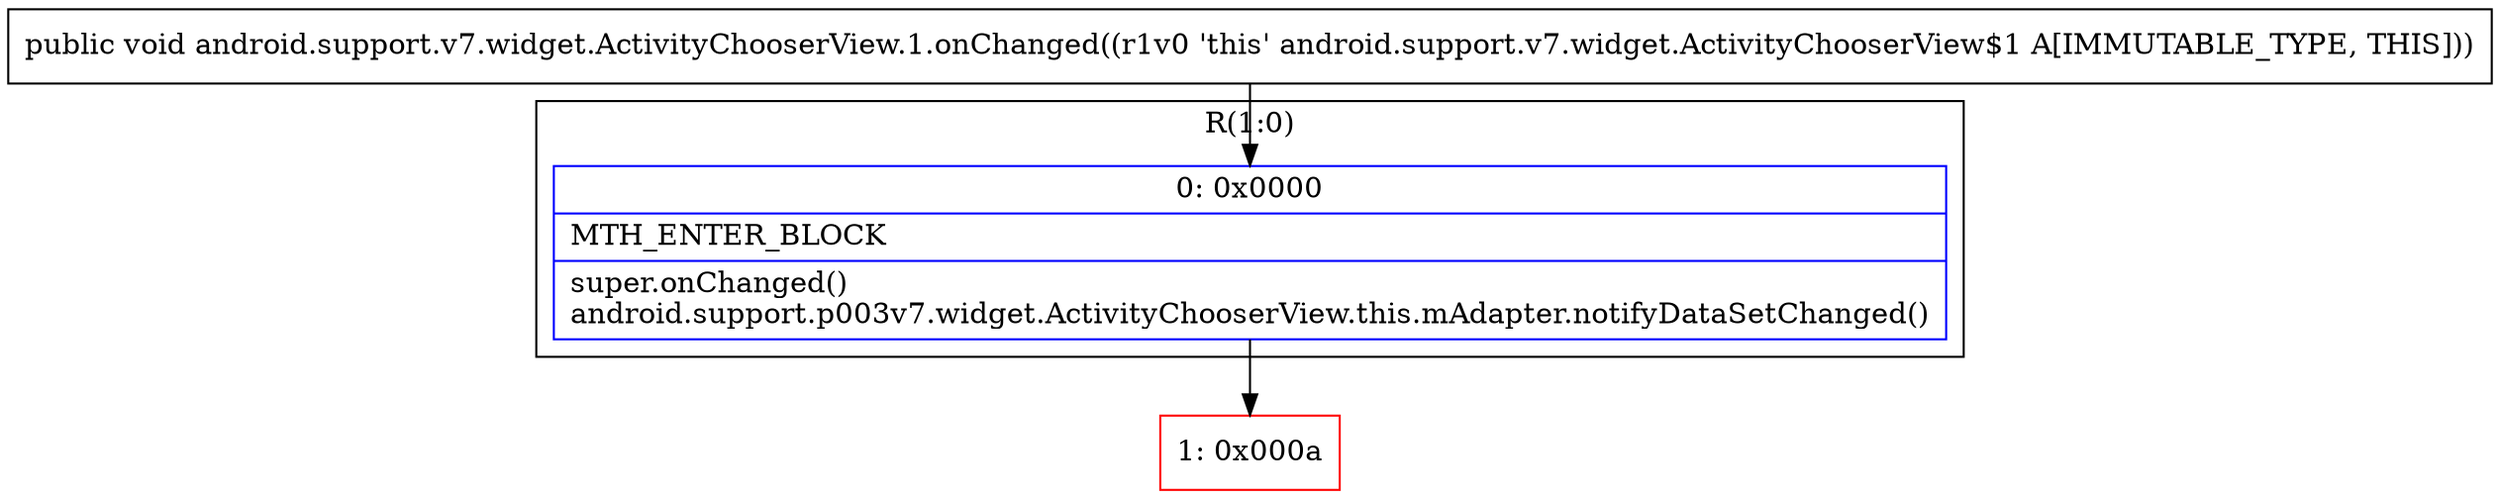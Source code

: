 digraph "CFG forandroid.support.v7.widget.ActivityChooserView.1.onChanged()V" {
subgraph cluster_Region_1374195558 {
label = "R(1:0)";
node [shape=record,color=blue];
Node_0 [shape=record,label="{0\:\ 0x0000|MTH_ENTER_BLOCK\l|super.onChanged()\landroid.support.p003v7.widget.ActivityChooserView.this.mAdapter.notifyDataSetChanged()\l}"];
}
Node_1 [shape=record,color=red,label="{1\:\ 0x000a}"];
MethodNode[shape=record,label="{public void android.support.v7.widget.ActivityChooserView.1.onChanged((r1v0 'this' android.support.v7.widget.ActivityChooserView$1 A[IMMUTABLE_TYPE, THIS])) }"];
MethodNode -> Node_0;
Node_0 -> Node_1;
}


